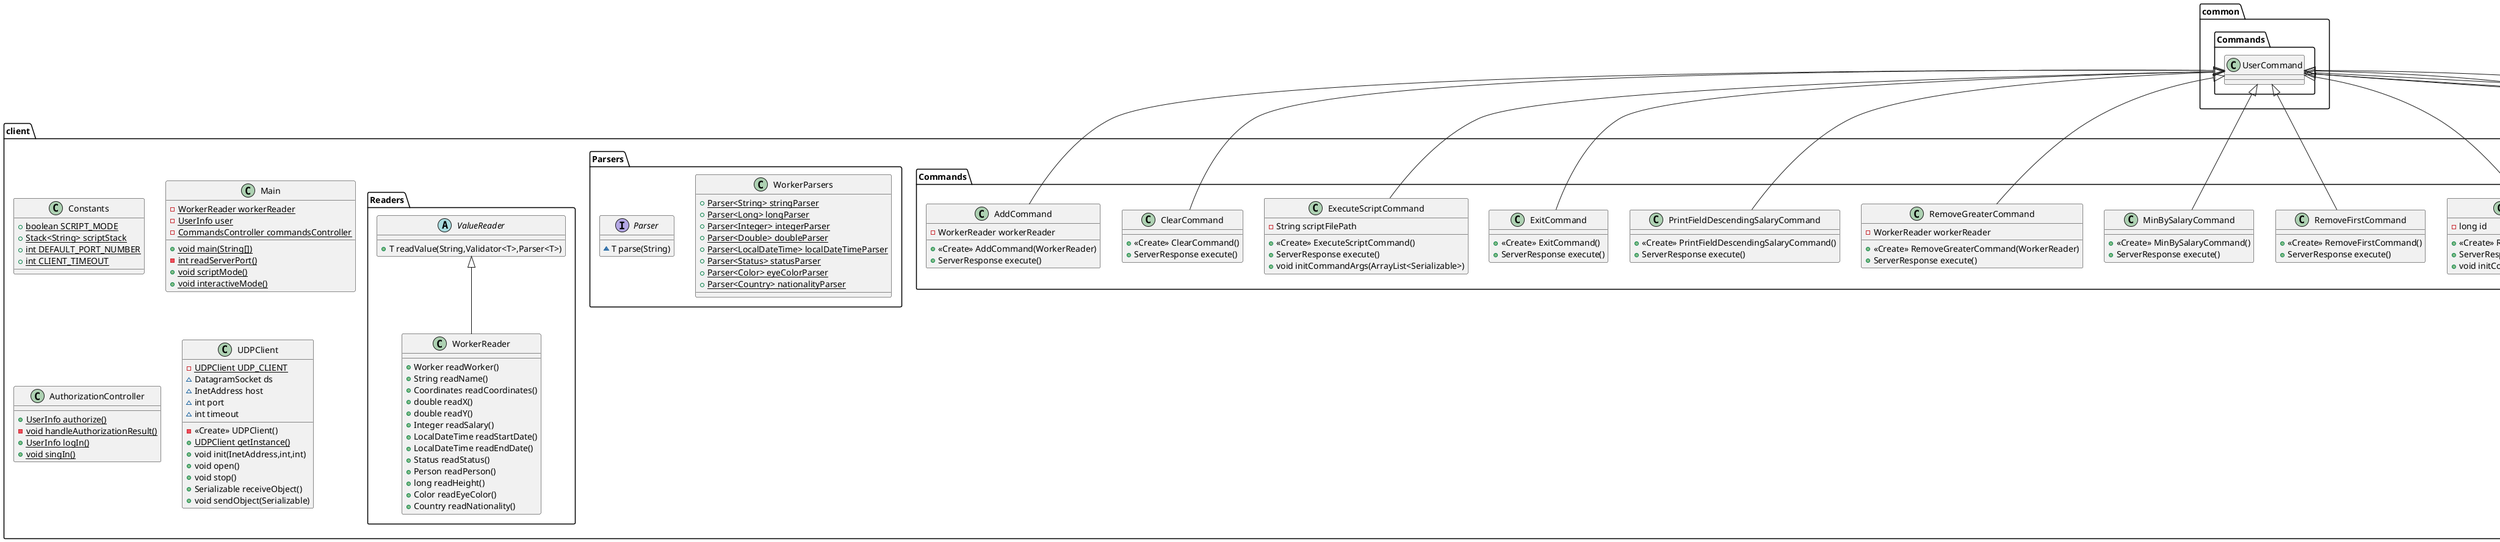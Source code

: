 @startuml
class client.Exceptions.RecursiveScriptException {
+ <<Create>> RecursiveScriptException(String)
}

class client.Commands.FilterLessThanEndDateCommand {
- WorkerReader workerReader
+ <<Create>> FilterLessThanEndDateCommand(WorkerReader)
+ ServerResponse execute()
}


class Main {
- {static} int TIMEOUT
- {static} int NUMBER_OF_THREADS
+ {static} void main(String[])
}


class client.Commands.RemoveLowerCommand {
- WorkerReader workerReader
+ <<Create>> RemoveLowerCommand(WorkerReader)
+ ServerResponse execute()
}


class client.Parsers.WorkerParsers {
+ {static} Parser<String> stringParser
+ {static} Parser<Long> longParser
+ {static} Parser<Integer> integerParser
+ {static} Parser<Double> doubleParser
+ {static} Parser<LocalDateTime> localDateTimeParser
+ {static} Parser<Status> statusParser
+ {static} Parser<Color> eyeColorParser
+ {static} Parser<Country> nationalityParser
}

class client.Commands.InfoCommand {
+ <<Create>> InfoCommand()
+ ServerResponse execute()
}


class client.Constants {
+ {static} boolean SCRIPT_MODE
+ {static} Stack<String> scriptStack
+ {static} int DEFAULT_PORT_NUMBER
+ {static} int CLIENT_TIMEOUT
}

class client.Commands.UpdateByIdCommand {
- WorkerReader workerReader
- long id
+ <<Create>> UpdateByIdCommand(WorkerReader)
+ ServerResponse execute()
+ void initCommandArgs(ArrayList<Serializable>)
}


class client.Commands.ShowCommand {
+ <<Create>> ShowCommand()
+ ServerResponse execute()
}

class client.Commands.RemoveByIdCommand {
- long id
+ <<Create>> RemoveByIdCommand()
+ ServerResponse execute()
+ void initCommandArgs(ArrayList<Serializable>)
}


class client.Commands.RemoveFirstCommand {
+ <<Create>> RemoveFirstCommand()
+ ServerResponse execute()
}

class client.Commands.MinBySalaryCommand {
+ <<Create>> MinBySalaryCommand()
+ ServerResponse execute()
}

abstract class client.Readers.ValueReader {
+ T readValue(String,Validator<T>,Parser<T>)
}

class client.Commands.RemoveGreaterCommand {
- WorkerReader workerReader
+ <<Create>> RemoveGreaterCommand(WorkerReader)
+ ServerResponse execute()
}


class client.Readers.WorkerReader {
+ Worker readWorker()
+ String readName()
+ Coordinates readCoordinates()
+ double readX()
+ double readY()
+ Integer readSalary()
+ LocalDateTime readStartDate()
+ LocalDateTime readEndDate()
+ Status readStatus()
+ Person readPerson()
+ long readHeight()
+ Color readEyeColor()
+ Country readNationality()
}

class client.Main {
- {static} WorkerReader workerReader
- {static} UserInfo user
- {static} CommandsController commandsController
+ {static} void main(String[])
- {static} int readServerPort()
+ {static} void scriptMode()
+ {static} void interactiveMode()
}


class client.Commands.PrintFieldDescendingSalaryCommand {
+ <<Create>> PrintFieldDescendingSalaryCommand()
+ ServerResponse execute()
}

class client.Commands.ExitCommand {
+ <<Create>> ExitCommand()
+ ServerResponse execute()
}

interface client.Parsers.Parser {
~ T parse(String)
}

class client.Commands.ExecuteScriptCommand {
- String scriptFilePath
+ <<Create>> ExecuteScriptCommand()
+ ServerResponse execute()
+ void initCommandArgs(ArrayList<Serializable>)
}


class client.AuthorizationController {
+ {static} UserInfo authorize()
- {static} void handleAuthorizationResult()
+ {static} UserInfo logIn()
+ {static} void singIn()
}


class client.Commands.ClearCommand {
+ <<Create>> ClearCommand()
+ ServerResponse execute()
}

class client.UDPClient {
- {static} UDPClient UDP_CLIENT
~ DatagramSocket ds
~ InetAddress host
~ int port
~ int timeout
- <<Create>> UDPClient()
+ {static} UDPClient getInstance()
+ void init(InetAddress,int,int)
+ void open()
+ void stop()
+ Serializable receiveObject()
+ void sendObject(Serializable)
}


class client.Commands.AddCommand {
- WorkerReader workerReader
+ <<Create>> AddCommand(WorkerReader)
+ ServerResponse execute()
}




client.Exceptions.Exception <|-- client.Exceptions.RecursiveScriptException
common.Commands.UserCommand <|-- client.Commands.FilterLessThanEndDateCommand
common.Commands.UserCommand <|-- client.Commands.RemoveLowerCommand
common.Commands.UserCommand <|-- client.Commands.InfoCommand
common.Commands.UserCommand <|-- client.Commands.UpdateByIdCommand
common.Commands.UserCommand <|-- client.Commands.ShowCommand
common.Commands.UserCommand <|-- client.Commands.RemoveByIdCommand
common.Commands.UserCommand <|-- client.Commands.RemoveFirstCommand
common.Commands.UserCommand <|-- client.Commands.MinBySalaryCommand
common.Commands.UserCommand <|-- client.Commands.RemoveGreaterCommand
client.Readers.ValueReader <|-- client.Readers.WorkerReader
common.Commands.UserCommand <|-- client.Commands.PrintFieldDescendingSalaryCommand
common.Commands.UserCommand <|-- client.Commands.ExitCommand
common.Commands.UserCommand <|-- client.Commands.ExecuteScriptCommand
Runnable <|.. TestClient
common.Commands.UserCommand <|-- client.Commands.ClearCommand
common.Commands.UserCommand <|-- client.Commands.AddCommand
@enduml